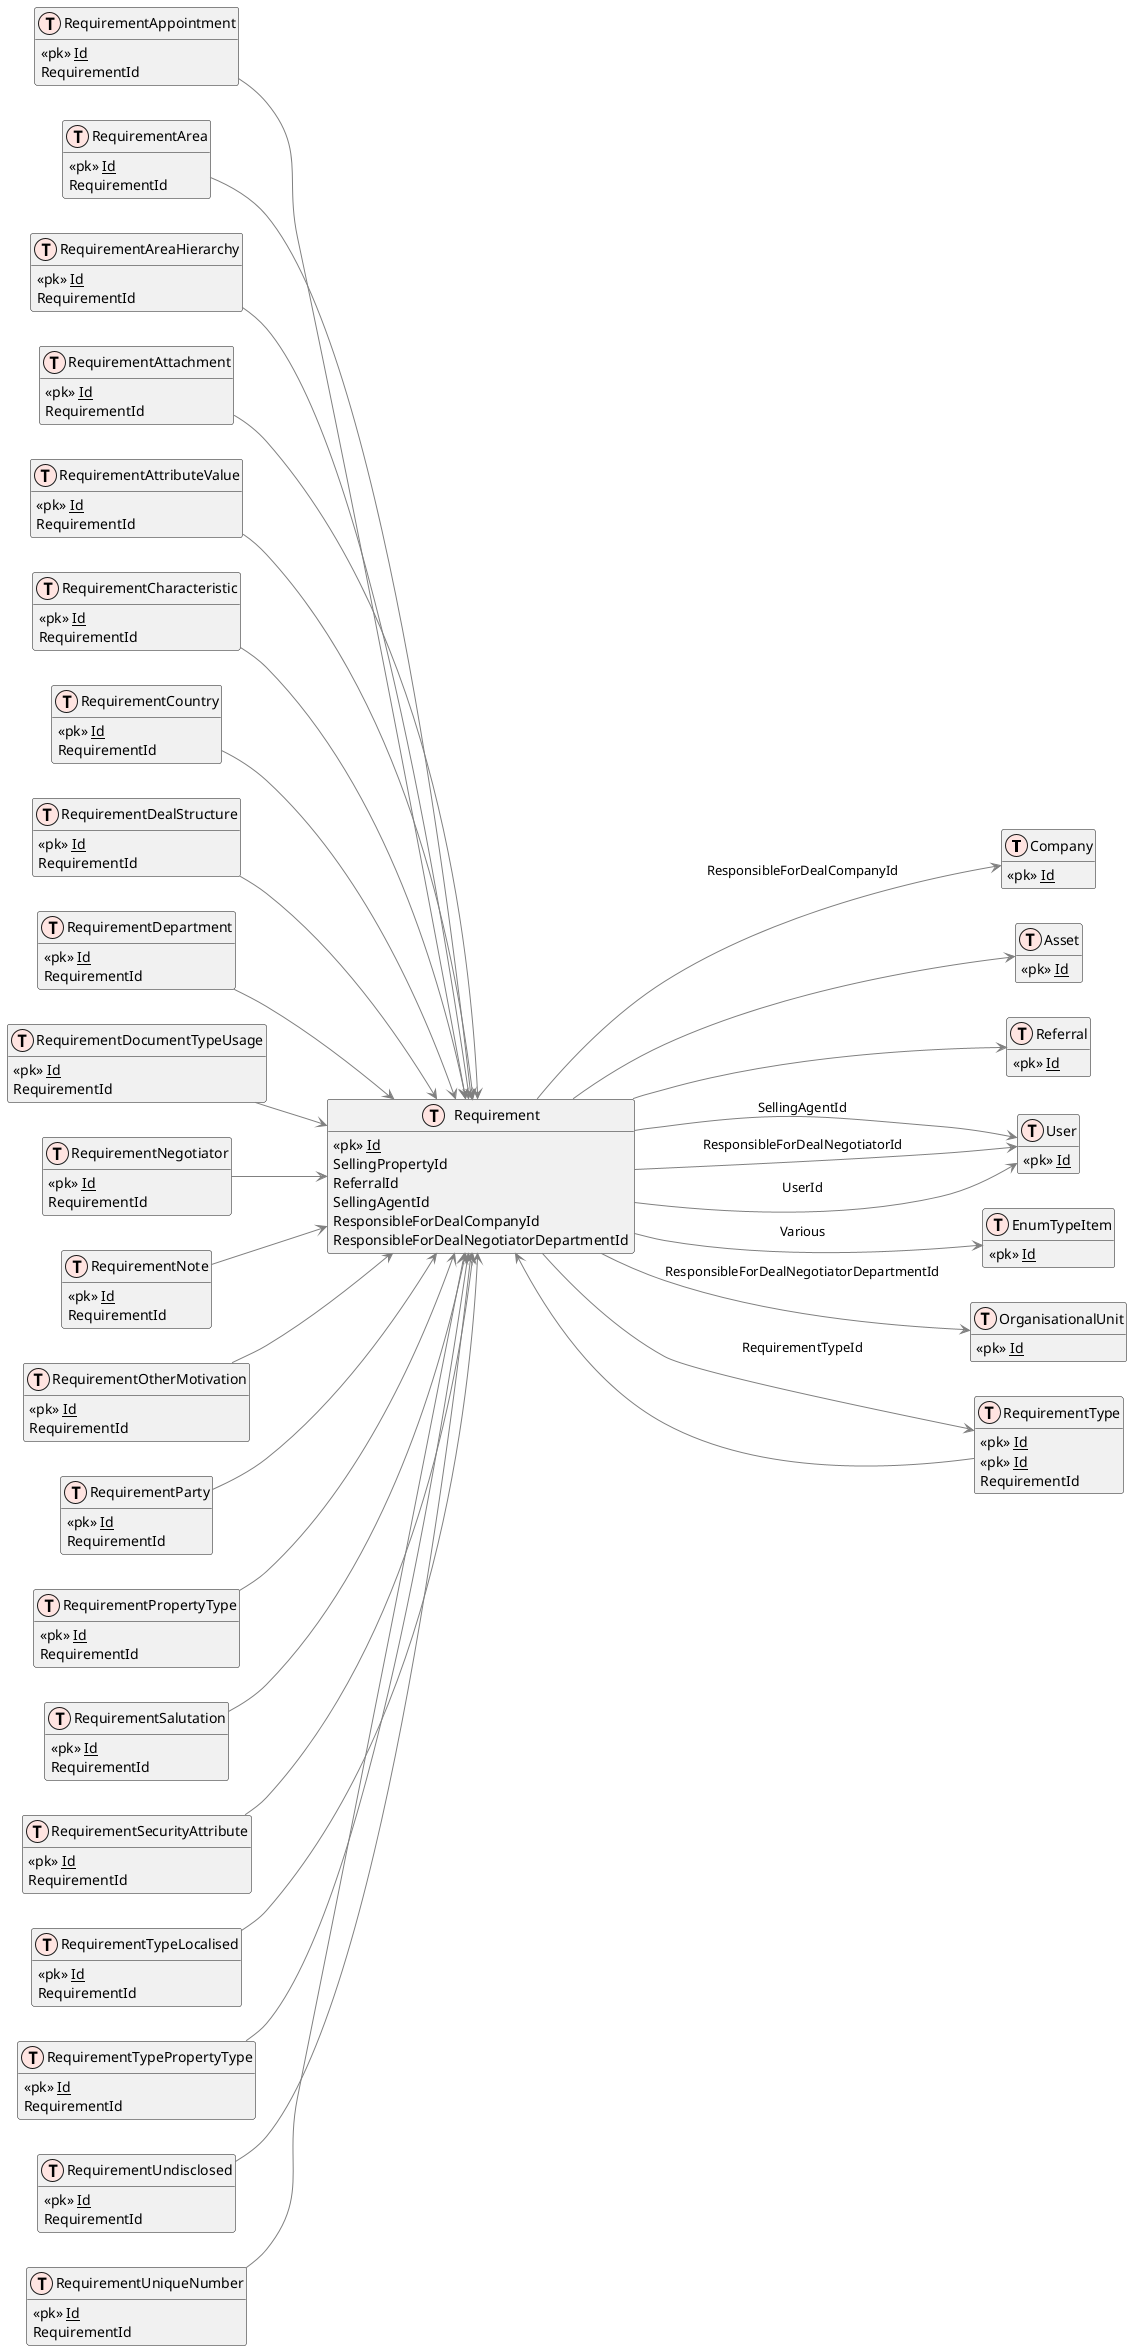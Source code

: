 @startuml WipDb

left to right direction

!define table(x) class x << (T,mistyrose) >>   
!define view(x) class x << (V,lightblue) >>   
!define table(x) class x << (T,mistyrose) >>  
!define tr(x) class x << (R,red) >>  
!define tf(x) class x << (F,darkorange) >>   
!define af(x) class x << (F,white) >>   
!define fn(x) class x << (F,plum) >>   
!define fs(x) class x << (F,tan) >>   
!define ft(x) class x << (F,wheat) >>   
!define if(x) class x << (F,gaisboro) >>   
!define p(x) class x << (P,indianred) >>   
!define pc(x) class x << (P,lemonshiffon) >>   
!define x(x) class x << (P,linen) >>     
!define primary_key(x) <<pk>> <u>x</u>
!define foreign_key(x) <<fk>> <b>x</b>
!define link( k, y) k }--||  y
hide methods   
hide stereotypes  
skinparam classarrowcolor gray  

table( Company)
{
    primary_key(Id)
}

table( Asset)
{
    primary_key(Id)
}

table( Requirement)
{
    primary_key(Id)
    SellingPropertyId
    ReferralId
    SellingAgentId
    ResponsibleForDealCompanyId
    ResponsibleForDealNegotiatorDepartmentId
}

table( Referral)
{
    primary_key(Id)
}

table( User)
{
    primary_key(Id)
}

table( EnumTypeItem)
{
    primary_key(Id)
}

table( OrganisationalUnit)
{
    primary_key(Id)
}
table( RequirementType)
{
    primary_key(Id)
}

Requirement --> Referral
Requirement --> Asset
Requirement --> Company :ResponsibleForDealCompanyId
Requirement --> EnumTypeItem : Various
Requirement --> OrganisationalUnit : ResponsibleForDealNegotiatorDepartmentId
Requirement --> RequirementType: RequirementTypeId
Requirement --> User : SellingAgentId
Requirement --> User : ResponsibleForDealNegotiatorId
Requirement --> User : UserId

table( RequirementAppointment)
{
    primary_key(Id)
    RequirementId
}
table( RequirementArea)
{
    primary_key(Id)
    RequirementId
}
table( RequirementAreaHierarchy)
{
    primary_key(Id)
    RequirementId
}
table( RequirementAttachment)
{
    primary_key(Id)
    RequirementId
}
table( RequirementAttributeValue)
{
    primary_key(Id)
    RequirementId
}
table( RequirementCharacteristic)
{
    primary_key(Id)
    RequirementId
}
table( RequirementCountry)
{
    primary_key(Id)
    RequirementId
}
table( RequirementDealStructure)
{
    primary_key(Id)
    RequirementId
}
table( RequirementDepartment)
{
    primary_key(Id)
    RequirementId
}
table( RequirementDocumentTypeUsage)
{
    primary_key(Id)
    RequirementId
}
table( RequirementNegotiator)
{
    primary_key(Id)
    RequirementId
}
table( RequirementNote)
{
    primary_key(Id)
    RequirementId
}
table( RequirementOtherMotivation)
{
    primary_key(Id)
    RequirementId
}
table( RequirementParty)
{
    primary_key(Id)
    RequirementId
}
table( RequirementPropertyType)
{
    primary_key(Id)
    RequirementId
}
table( RequirementSalutation)
{
    primary_key(Id)
    RequirementId
}
table( RequirementSecurityAttribute)
{
    primary_key(Id)
    RequirementId
}
table( RequirementType)
{
    primary_key(Id)
    RequirementId
}
table( RequirementTypeLocalised)
{
    primary_key(Id)
    RequirementId
}
table( RequirementTypePropertyType)
{
    primary_key(Id)
    RequirementId
}
table( RequirementUndisclosed)
{
    primary_key(Id)
    RequirementId
}
table( RequirementUniqueNumber)
{
    primary_key(Id)
    RequirementId
}

RequirementAppointment --> Requirement
RequirementArea --> Requirement
RequirementAreaHierarchy --> Requirement
RequirementAttachment --> Requirement
RequirementAttributeValue --> Requirement
RequirementCharacteristic --> Requirement
RequirementCountry --> Requirement
RequirementDealStructure --> Requirement
RequirementDepartment --> Requirement
RequirementDocumentTypeUsage --> Requirement
RequirementNegotiator --> Requirement
RequirementNote --> Requirement
RequirementOtherMotivation --> Requirement
RequirementParty --> Requirement
RequirementPropertyType --> Requirement
RequirementSalutation --> Requirement
RequirementSecurityAttribute --> Requirement
RequirementType --> Requirement
RequirementTypeLocalised --> Requirement
RequirementTypePropertyType --> Requirement
RequirementUndisclosed --> Requirement
RequirementUniqueNumber --> Requirement



@enduml